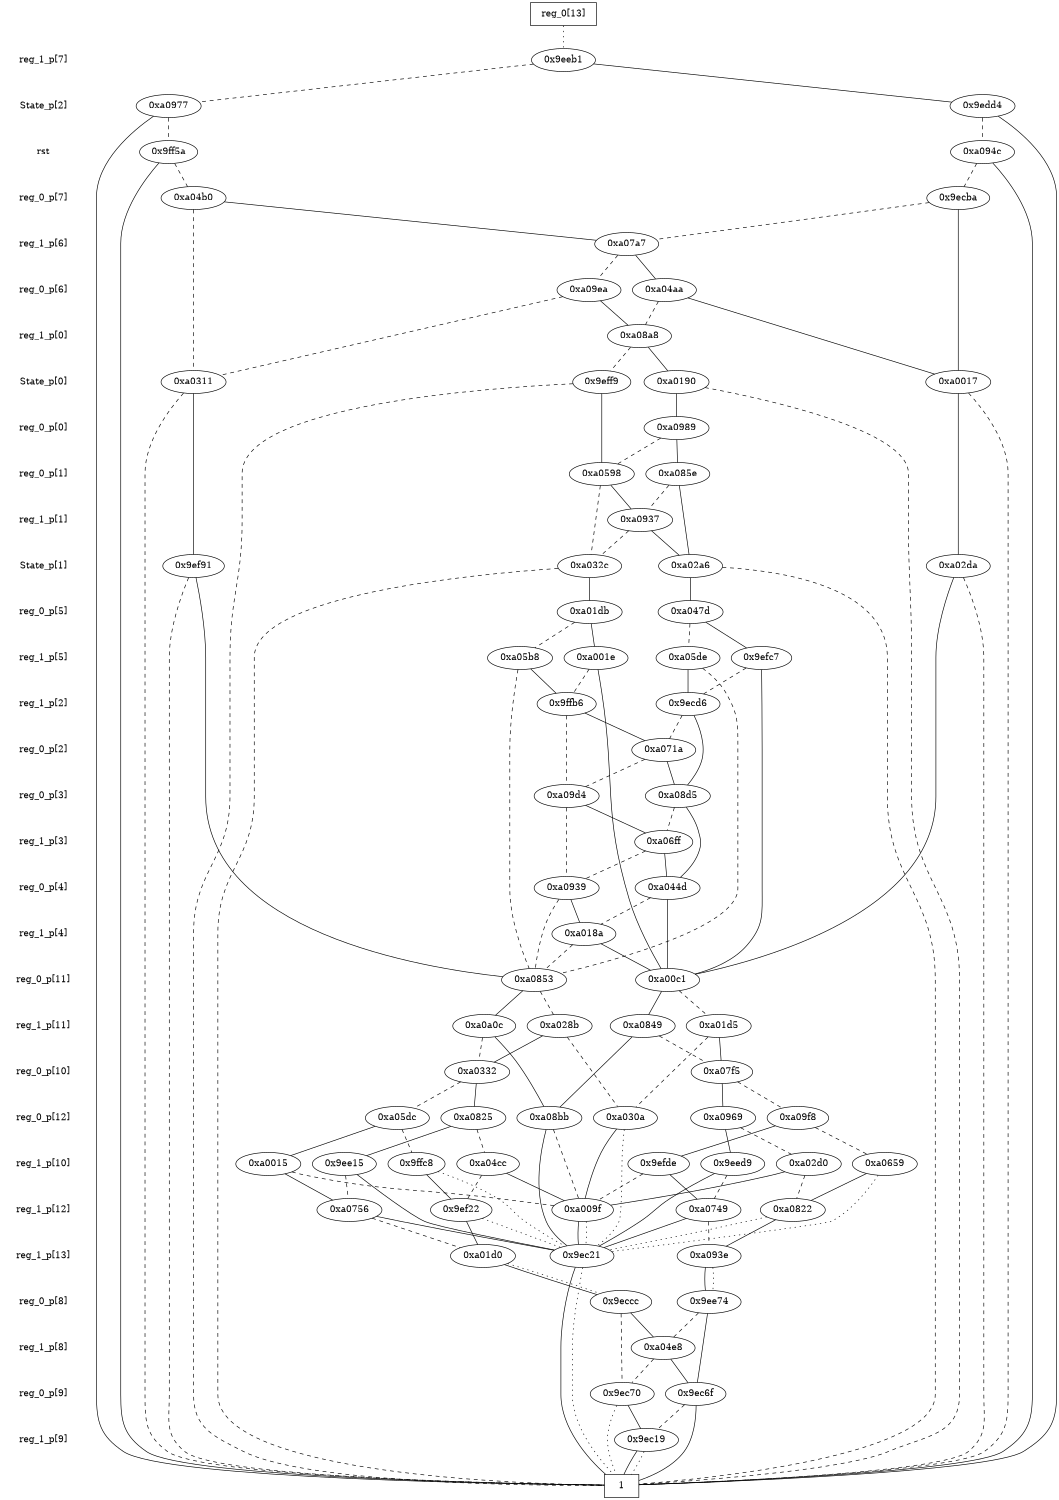 digraph "DD" {
size = "7.5,10"
center = true;
edge [dir = none];
{ node [shape = plaintext];
  edge [style = invis];
  "CONST NODES" [style = invis];
" reg_1_p[7] " -> " State_p[2] " -> " rst " -> " reg_0_p[7] " -> " reg_1_p[6] " -> " reg_0_p[6] " -> " reg_1_p[0] " -> " State_p[0] " -> " reg_0_p[0] " -> " reg_0_p[1] " -> " reg_1_p[1] " -> " State_p[1] " -> " reg_0_p[5] " -> " reg_1_p[5] " -> " reg_1_p[2] " -> " reg_0_p[2] " -> " reg_0_p[3] " -> " reg_1_p[3] " -> " reg_0_p[4] " -> " reg_1_p[4] " -> " reg_0_p[11] " -> " reg_1_p[11] " -> " reg_0_p[10] " -> " reg_0_p[12] " -> " reg_1_p[10] " -> " reg_1_p[12] " -> " reg_1_p[13] " -> " reg_0_p[8] " -> " reg_1_p[8] " -> " reg_0_p[9] " -> " reg_1_p[9] " -> "CONST NODES"; 
}
{ rank = same; node [shape = box]; edge [style = invis];
"  reg_0[13]  "; }
{ rank = same; " reg_1_p[7] ";
"0x9eeb1";
}
{ rank = same; " State_p[2] ";
"0xa0977";
"0x9edd4";
}
{ rank = same; " rst ";
"0x9ff5a";
"0xa094c";
}
{ rank = same; " reg_0_p[7] ";
"0xa04b0";
"0x9ecba";
}
{ rank = same; " reg_1_p[6] ";
"0xa07a7";
}
{ rank = same; " reg_0_p[6] ";
"0xa09ea";
"0xa04aa";
}
{ rank = same; " reg_1_p[0] ";
"0xa08a8";
}
{ rank = same; " State_p[0] ";
"0xa0311";
"0xa0017";
"0xa0190";
"0x9eff9";
}
{ rank = same; " reg_0_p[0] ";
"0xa0989";
}
{ rank = same; " reg_0_p[1] ";
"0xa085e";
"0xa0598";
}
{ rank = same; " reg_1_p[1] ";
"0xa0937";
}
{ rank = same; " State_p[1] ";
"0xa032c";
"0xa02da";
"0xa02a6";
"0x9ef91";
}
{ rank = same; " reg_0_p[5] ";
"0xa047d";
"0xa01db";
}
{ rank = same; " reg_1_p[5] ";
"0x9efc7";
"0xa05b8";
"0xa05de";
"0xa001e";
}
{ rank = same; " reg_1_p[2] ";
"0x9ecd6";
"0x9ffb6";
}
{ rank = same; " reg_0_p[2] ";
"0xa071a";
}
{ rank = same; " reg_0_p[3] ";
"0xa08d5";
"0xa09d4";
}
{ rank = same; " reg_1_p[3] ";
"0xa06ff";
}
{ rank = same; " reg_0_p[4] ";
"0xa044d";
"0xa0939";
}
{ rank = same; " reg_1_p[4] ";
"0xa018a";
}
{ rank = same; " reg_0_p[11] ";
"0xa0853";
"0xa00c1";
}
{ rank = same; " reg_1_p[11] ";
"0xa0849";
"0xa01d5";
"0xa028b";
"0xa0a0c";
}
{ rank = same; " reg_0_p[10] ";
"0xa0332";
"0xa07f5";
}
{ rank = same; " reg_0_p[12] ";
"0xa0825";
"0xa0969";
"0xa08bb";
"0xa09f8";
"0xa030a";
"0xa05dc";
}
{ rank = same; " reg_1_p[10] ";
"0xa04cc";
"0xa0015";
"0xa0659";
"0x9efde";
"0xa02d0";
"0x9eed9";
"0x9ee15";
"0x9ffc8";
}
{ rank = same; " reg_1_p[12] ";
"0xa009f";
"0xa0756";
"0xa0749";
"0xa0822";
"0x9ef22";
}
{ rank = same; " reg_1_p[13] ";
"0x9ec21";
"0xa01d0";
"0xa093e";
}
{ rank = same; " reg_0_p[8] ";
"0x9eccc";
"0x9ee74";
}
{ rank = same; " reg_1_p[8] ";
"0xa04e8";
}
{ rank = same; " reg_0_p[9] ";
"0x9ec70";
"0x9ec6f";
}
{ rank = same; " reg_1_p[9] ";
"0x9ec19";
}
{ rank = same; "CONST NODES";
{ node [shape = box]; "0x9ec14";
}
}
"  reg_0[13]  " -> "0x9eeb1" [style = dotted];
"0x9eeb1" -> "0x9edd4";
"0x9eeb1" -> "0xa0977" [style = dashed];
"0xa0977" -> "0x9ec14";
"0xa0977" -> "0x9ff5a" [style = dashed];
"0x9edd4" -> "0x9ec14";
"0x9edd4" -> "0xa094c" [style = dashed];
"0x9ff5a" -> "0x9ec14";
"0x9ff5a" -> "0xa04b0" [style = dashed];
"0xa094c" -> "0x9ec14";
"0xa094c" -> "0x9ecba" [style = dashed];
"0xa04b0" -> "0xa07a7";
"0xa04b0" -> "0xa0311" [style = dashed];
"0x9ecba" -> "0xa0017";
"0x9ecba" -> "0xa07a7" [style = dashed];
"0xa07a7" -> "0xa04aa";
"0xa07a7" -> "0xa09ea" [style = dashed];
"0xa09ea" -> "0xa08a8";
"0xa09ea" -> "0xa0311" [style = dashed];
"0xa04aa" -> "0xa0017";
"0xa04aa" -> "0xa08a8" [style = dashed];
"0xa08a8" -> "0xa0190";
"0xa08a8" -> "0x9eff9" [style = dashed];
"0xa0311" -> "0x9ef91";
"0xa0311" -> "0x9ec14" [style = dashed];
"0xa0017" -> "0xa02da";
"0xa0017" -> "0x9ec14" [style = dashed];
"0xa0190" -> "0xa0989";
"0xa0190" -> "0x9ec14" [style = dashed];
"0x9eff9" -> "0xa0598";
"0x9eff9" -> "0x9ec14" [style = dashed];
"0xa0989" -> "0xa085e";
"0xa0989" -> "0xa0598" [style = dashed];
"0xa085e" -> "0xa02a6";
"0xa085e" -> "0xa0937" [style = dashed];
"0xa0598" -> "0xa0937";
"0xa0598" -> "0xa032c" [style = dashed];
"0xa0937" -> "0xa02a6";
"0xa0937" -> "0xa032c" [style = dashed];
"0xa032c" -> "0xa01db";
"0xa032c" -> "0x9ec14" [style = dashed];
"0xa02da" -> "0xa00c1";
"0xa02da" -> "0x9ec14" [style = dashed];
"0xa02a6" -> "0xa047d";
"0xa02a6" -> "0x9ec14" [style = dashed];
"0x9ef91" -> "0xa0853";
"0x9ef91" -> "0x9ec14" [style = dashed];
"0xa047d" -> "0x9efc7";
"0xa047d" -> "0xa05de" [style = dashed];
"0xa01db" -> "0xa001e";
"0xa01db" -> "0xa05b8" [style = dashed];
"0x9efc7" -> "0xa00c1";
"0x9efc7" -> "0x9ecd6" [style = dashed];
"0xa05b8" -> "0x9ffb6";
"0xa05b8" -> "0xa0853" [style = dashed];
"0xa05de" -> "0x9ecd6";
"0xa05de" -> "0xa0853" [style = dashed];
"0xa001e" -> "0xa00c1";
"0xa001e" -> "0x9ffb6" [style = dashed];
"0x9ecd6" -> "0xa08d5";
"0x9ecd6" -> "0xa071a" [style = dashed];
"0x9ffb6" -> "0xa071a";
"0x9ffb6" -> "0xa09d4" [style = dashed];
"0xa071a" -> "0xa08d5";
"0xa071a" -> "0xa09d4" [style = dashed];
"0xa08d5" -> "0xa044d";
"0xa08d5" -> "0xa06ff" [style = dashed];
"0xa09d4" -> "0xa06ff";
"0xa09d4" -> "0xa0939" [style = dashed];
"0xa06ff" -> "0xa044d";
"0xa06ff" -> "0xa0939" [style = dashed];
"0xa044d" -> "0xa00c1";
"0xa044d" -> "0xa018a" [style = dashed];
"0xa0939" -> "0xa018a";
"0xa0939" -> "0xa0853" [style = dashed];
"0xa018a" -> "0xa00c1";
"0xa018a" -> "0xa0853" [style = dashed];
"0xa0853" -> "0xa0a0c";
"0xa0853" -> "0xa028b" [style = dashed];
"0xa00c1" -> "0xa0849";
"0xa00c1" -> "0xa01d5" [style = dashed];
"0xa0849" -> "0xa08bb";
"0xa0849" -> "0xa07f5" [style = dashed];
"0xa01d5" -> "0xa07f5";
"0xa01d5" -> "0xa030a" [style = dashed];
"0xa028b" -> "0xa0332";
"0xa028b" -> "0xa030a" [style = dashed];
"0xa0a0c" -> "0xa08bb";
"0xa0a0c" -> "0xa0332" [style = dashed];
"0xa0332" -> "0xa0825";
"0xa0332" -> "0xa05dc" [style = dashed];
"0xa07f5" -> "0xa0969";
"0xa07f5" -> "0xa09f8" [style = dashed];
"0xa0825" -> "0x9ee15";
"0xa0825" -> "0xa04cc" [style = dashed];
"0xa0969" -> "0x9eed9";
"0xa0969" -> "0xa02d0" [style = dashed];
"0xa08bb" -> "0x9ec21";
"0xa08bb" -> "0xa009f" [style = dashed];
"0xa09f8" -> "0x9efde";
"0xa09f8" -> "0xa0659" [style = dashed];
"0xa030a" -> "0xa009f";
"0xa030a" -> "0x9ec21" [style = dotted];
"0xa05dc" -> "0xa0015";
"0xa05dc" -> "0x9ffc8" [style = dashed];
"0xa04cc" -> "0xa009f";
"0xa04cc" -> "0x9ef22" [style = dashed];
"0xa0015" -> "0xa0756";
"0xa0015" -> "0xa009f" [style = dashed];
"0xa0659" -> "0xa0822";
"0xa0659" -> "0x9ec21" [style = dotted];
"0x9efde" -> "0xa0749";
"0x9efde" -> "0xa009f" [style = dashed];
"0xa02d0" -> "0xa009f";
"0xa02d0" -> "0xa0822" [style = dashed];
"0x9eed9" -> "0x9ec21";
"0x9eed9" -> "0xa0749" [style = dashed];
"0x9ee15" -> "0x9ec21";
"0x9ee15" -> "0xa0756" [style = dashed];
"0x9ffc8" -> "0x9ef22";
"0x9ffc8" -> "0x9ec21" [style = dotted];
"0xa009f" -> "0x9ec21";
"0xa009f" -> "0x9ec21" [style = dotted];
"0xa0756" -> "0x9ec21";
"0xa0756" -> "0xa01d0" [style = dashed];
"0xa0749" -> "0x9ec21";
"0xa0749" -> "0xa093e" [style = dashed];
"0xa0822" -> "0xa093e";
"0xa0822" -> "0x9ec21" [style = dotted];
"0x9ef22" -> "0xa01d0";
"0x9ef22" -> "0x9ec21" [style = dotted];
"0x9ec21" -> "0x9ec14";
"0x9ec21" -> "0x9ec14" [style = dotted];
"0xa01d0" -> "0x9eccc";
"0xa01d0" -> "0x9eccc" [style = dotted];
"0xa093e" -> "0x9ee74";
"0xa093e" -> "0x9ee74" [style = dotted];
"0x9eccc" -> "0xa04e8";
"0x9eccc" -> "0x9ec70" [style = dashed];
"0x9ee74" -> "0x9ec6f";
"0x9ee74" -> "0xa04e8" [style = dashed];
"0xa04e8" -> "0x9ec6f";
"0xa04e8" -> "0x9ec70" [style = dashed];
"0x9ec70" -> "0x9ec19";
"0x9ec70" -> "0x9ec14" [style = dotted];
"0x9ec6f" -> "0x9ec14";
"0x9ec6f" -> "0x9ec19" [style = dashed];
"0x9ec19" -> "0x9ec14";
"0x9ec19" -> "0x9ec14" [style = dotted];
"0x9ec14" [label = "1"];
}
